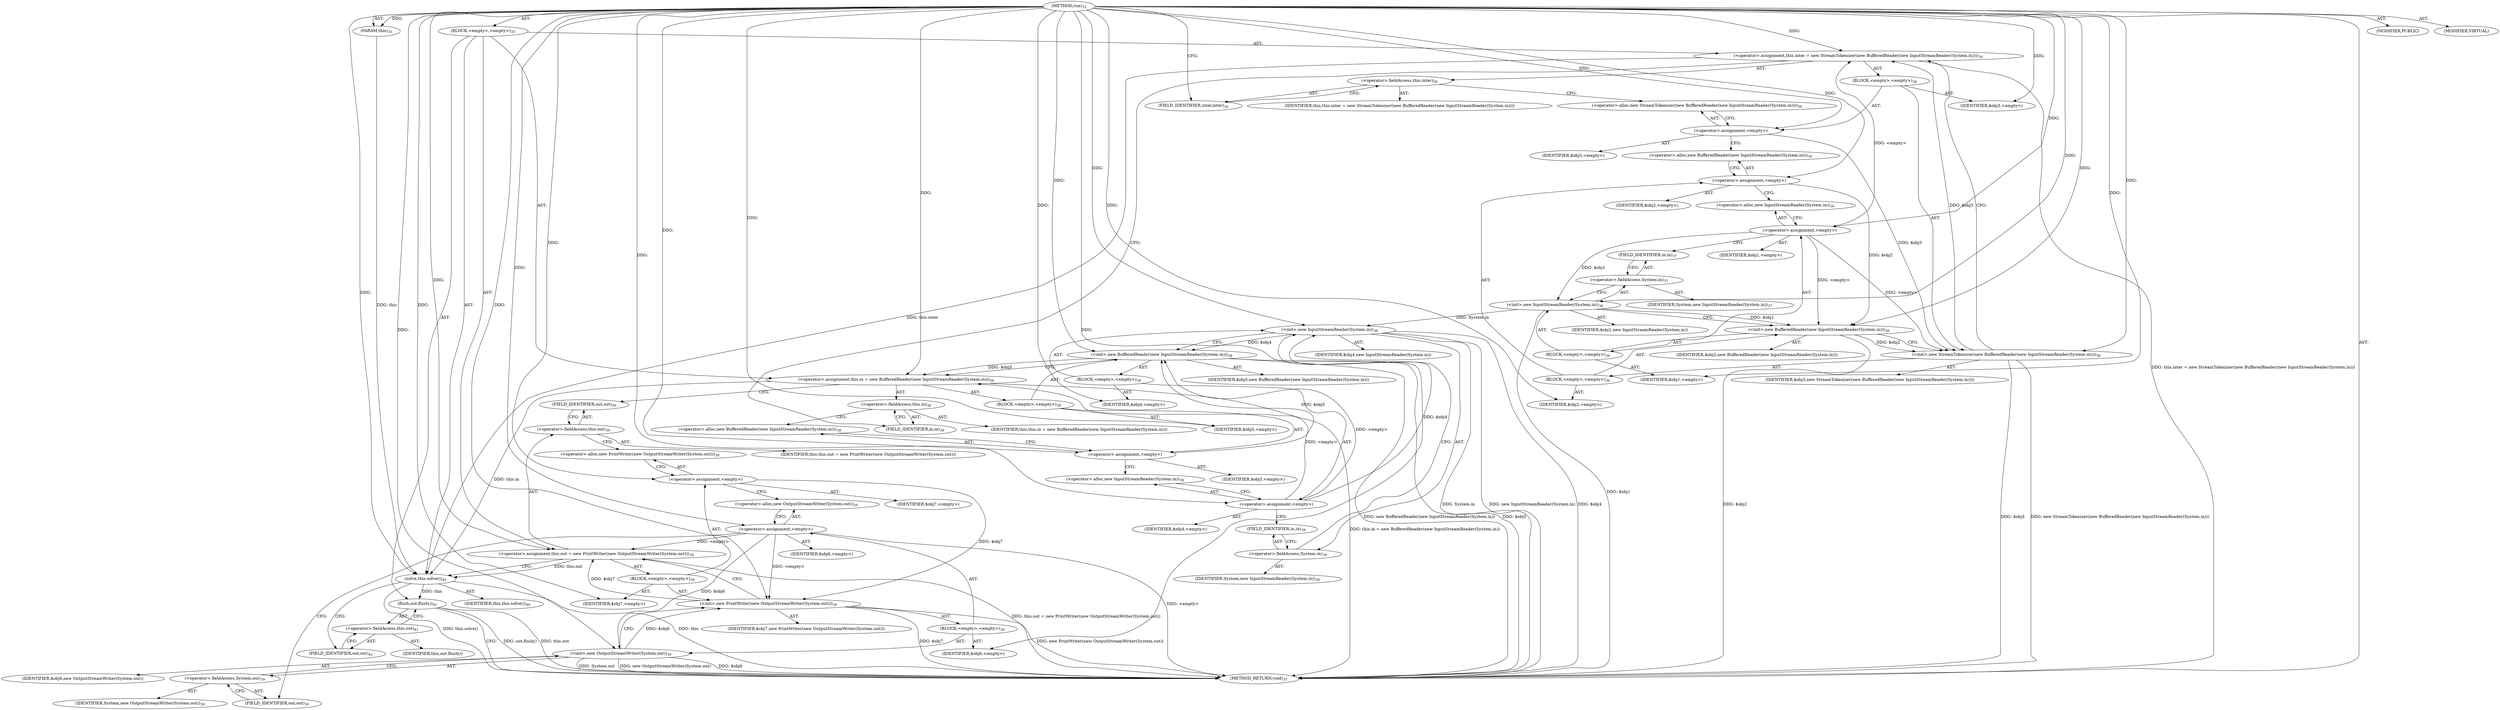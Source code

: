 digraph "run" {  
"139" [label = <(METHOD,run)<SUB>35</SUB>> ]
"7" [label = <(PARAM,this)<SUB>35</SUB>> ]
"140" [label = <(BLOCK,&lt;empty&gt;,&lt;empty&gt;)<SUB>35</SUB>> ]
"141" [label = <(&lt;operator&gt;.assignment,this.inter = new StreamTokenizer(new BufferedReader(new InputStreamReader(System.in))))<SUB>36</SUB>> ]
"142" [label = <(&lt;operator&gt;.fieldAccess,this.inter)<SUB>36</SUB>> ]
"143" [label = <(IDENTIFIER,this,this.inter = new StreamTokenizer(new BufferedReader(new InputStreamReader(System.in))))> ]
"144" [label = <(FIELD_IDENTIFIER,inter,inter)<SUB>36</SUB>> ]
"145" [label = <(BLOCK,&lt;empty&gt;,&lt;empty&gt;)<SUB>36</SUB>> ]
"146" [label = <(&lt;operator&gt;.assignment,&lt;empty&gt;)> ]
"147" [label = <(IDENTIFIER,$obj3,&lt;empty&gt;)> ]
"148" [label = <(&lt;operator&gt;.alloc,new StreamTokenizer(new BufferedReader(new InputStreamReader(System.in))))<SUB>36</SUB>> ]
"149" [label = <(&lt;init&gt;,new StreamTokenizer(new BufferedReader(new InputStreamReader(System.in))))<SUB>36</SUB>> ]
"150" [label = <(IDENTIFIER,$obj3,new StreamTokenizer(new BufferedReader(new InputStreamReader(System.in))))> ]
"151" [label = <(BLOCK,&lt;empty&gt;,&lt;empty&gt;)<SUB>36</SUB>> ]
"152" [label = <(&lt;operator&gt;.assignment,&lt;empty&gt;)> ]
"153" [label = <(IDENTIFIER,$obj2,&lt;empty&gt;)> ]
"154" [label = <(&lt;operator&gt;.alloc,new BufferedReader(new InputStreamReader(System.in)))<SUB>36</SUB>> ]
"155" [label = <(&lt;init&gt;,new BufferedReader(new InputStreamReader(System.in)))<SUB>36</SUB>> ]
"156" [label = <(IDENTIFIER,$obj2,new BufferedReader(new InputStreamReader(System.in)))> ]
"157" [label = <(BLOCK,&lt;empty&gt;,&lt;empty&gt;)<SUB>36</SUB>> ]
"158" [label = <(&lt;operator&gt;.assignment,&lt;empty&gt;)> ]
"159" [label = <(IDENTIFIER,$obj1,&lt;empty&gt;)> ]
"160" [label = <(&lt;operator&gt;.alloc,new InputStreamReader(System.in))<SUB>36</SUB>> ]
"161" [label = <(&lt;init&gt;,new InputStreamReader(System.in))<SUB>36</SUB>> ]
"162" [label = <(IDENTIFIER,$obj1,new InputStreamReader(System.in))> ]
"163" [label = <(&lt;operator&gt;.fieldAccess,System.in)<SUB>37</SUB>> ]
"164" [label = <(IDENTIFIER,System,new InputStreamReader(System.in))<SUB>37</SUB>> ]
"165" [label = <(FIELD_IDENTIFIER,in,in)<SUB>37</SUB>> ]
"166" [label = <(IDENTIFIER,$obj1,&lt;empty&gt;)> ]
"167" [label = <(IDENTIFIER,$obj2,&lt;empty&gt;)> ]
"168" [label = <(IDENTIFIER,$obj3,&lt;empty&gt;)> ]
"169" [label = <(&lt;operator&gt;.assignment,this.in = new BufferedReader(new InputStreamReader(System.in)))<SUB>38</SUB>> ]
"170" [label = <(&lt;operator&gt;.fieldAccess,this.in)<SUB>38</SUB>> ]
"171" [label = <(IDENTIFIER,this,this.in = new BufferedReader(new InputStreamReader(System.in)))> ]
"172" [label = <(FIELD_IDENTIFIER,in,in)<SUB>38</SUB>> ]
"173" [label = <(BLOCK,&lt;empty&gt;,&lt;empty&gt;)<SUB>38</SUB>> ]
"174" [label = <(&lt;operator&gt;.assignment,&lt;empty&gt;)> ]
"175" [label = <(IDENTIFIER,$obj5,&lt;empty&gt;)> ]
"176" [label = <(&lt;operator&gt;.alloc,new BufferedReader(new InputStreamReader(System.in)))<SUB>38</SUB>> ]
"177" [label = <(&lt;init&gt;,new BufferedReader(new InputStreamReader(System.in)))<SUB>38</SUB>> ]
"178" [label = <(IDENTIFIER,$obj5,new BufferedReader(new InputStreamReader(System.in)))> ]
"179" [label = <(BLOCK,&lt;empty&gt;,&lt;empty&gt;)<SUB>38</SUB>> ]
"180" [label = <(&lt;operator&gt;.assignment,&lt;empty&gt;)> ]
"181" [label = <(IDENTIFIER,$obj4,&lt;empty&gt;)> ]
"182" [label = <(&lt;operator&gt;.alloc,new InputStreamReader(System.in))<SUB>38</SUB>> ]
"183" [label = <(&lt;init&gt;,new InputStreamReader(System.in))<SUB>38</SUB>> ]
"184" [label = <(IDENTIFIER,$obj4,new InputStreamReader(System.in))> ]
"185" [label = <(&lt;operator&gt;.fieldAccess,System.in)<SUB>38</SUB>> ]
"186" [label = <(IDENTIFIER,System,new InputStreamReader(System.in))<SUB>38</SUB>> ]
"187" [label = <(FIELD_IDENTIFIER,in,in)<SUB>38</SUB>> ]
"188" [label = <(IDENTIFIER,$obj4,&lt;empty&gt;)> ]
"189" [label = <(IDENTIFIER,$obj5,&lt;empty&gt;)> ]
"190" [label = <(&lt;operator&gt;.assignment,this.out = new PrintWriter(new OutputStreamWriter(System.out)))<SUB>39</SUB>> ]
"191" [label = <(&lt;operator&gt;.fieldAccess,this.out)<SUB>39</SUB>> ]
"192" [label = <(IDENTIFIER,this,this.out = new PrintWriter(new OutputStreamWriter(System.out)))> ]
"193" [label = <(FIELD_IDENTIFIER,out,out)<SUB>39</SUB>> ]
"194" [label = <(BLOCK,&lt;empty&gt;,&lt;empty&gt;)<SUB>39</SUB>> ]
"195" [label = <(&lt;operator&gt;.assignment,&lt;empty&gt;)> ]
"196" [label = <(IDENTIFIER,$obj7,&lt;empty&gt;)> ]
"197" [label = <(&lt;operator&gt;.alloc,new PrintWriter(new OutputStreamWriter(System.out)))<SUB>39</SUB>> ]
"198" [label = <(&lt;init&gt;,new PrintWriter(new OutputStreamWriter(System.out)))<SUB>39</SUB>> ]
"199" [label = <(IDENTIFIER,$obj7,new PrintWriter(new OutputStreamWriter(System.out)))> ]
"200" [label = <(BLOCK,&lt;empty&gt;,&lt;empty&gt;)<SUB>39</SUB>> ]
"201" [label = <(&lt;operator&gt;.assignment,&lt;empty&gt;)> ]
"202" [label = <(IDENTIFIER,$obj6,&lt;empty&gt;)> ]
"203" [label = <(&lt;operator&gt;.alloc,new OutputStreamWriter(System.out))<SUB>39</SUB>> ]
"204" [label = <(&lt;init&gt;,new OutputStreamWriter(System.out))<SUB>39</SUB>> ]
"205" [label = <(IDENTIFIER,$obj6,new OutputStreamWriter(System.out))> ]
"206" [label = <(&lt;operator&gt;.fieldAccess,System.out)<SUB>39</SUB>> ]
"207" [label = <(IDENTIFIER,System,new OutputStreamWriter(System.out))<SUB>39</SUB>> ]
"208" [label = <(FIELD_IDENTIFIER,out,out)<SUB>39</SUB>> ]
"209" [label = <(IDENTIFIER,$obj6,&lt;empty&gt;)> ]
"210" [label = <(IDENTIFIER,$obj7,&lt;empty&gt;)> ]
"211" [label = <(solve,this.solve())<SUB>40</SUB>> ]
"6" [label = <(IDENTIFIER,this,this.solve())<SUB>40</SUB>> ]
"212" [label = <(flush,out.flush())<SUB>41</SUB>> ]
"213" [label = <(&lt;operator&gt;.fieldAccess,this.out)<SUB>41</SUB>> ]
"214" [label = <(IDENTIFIER,this,out.flush())> ]
"215" [label = <(FIELD_IDENTIFIER,out,out)<SUB>41</SUB>> ]
"216" [label = <(MODIFIER,PUBLIC)> ]
"217" [label = <(MODIFIER,VIRTUAL)> ]
"218" [label = <(METHOD_RETURN,void)<SUB>35</SUB>> ]
  "139" -> "7"  [ label = "AST: "] 
  "139" -> "140"  [ label = "AST: "] 
  "139" -> "216"  [ label = "AST: "] 
  "139" -> "217"  [ label = "AST: "] 
  "139" -> "218"  [ label = "AST: "] 
  "140" -> "141"  [ label = "AST: "] 
  "140" -> "169"  [ label = "AST: "] 
  "140" -> "190"  [ label = "AST: "] 
  "140" -> "211"  [ label = "AST: "] 
  "140" -> "212"  [ label = "AST: "] 
  "141" -> "142"  [ label = "AST: "] 
  "141" -> "145"  [ label = "AST: "] 
  "142" -> "143"  [ label = "AST: "] 
  "142" -> "144"  [ label = "AST: "] 
  "145" -> "146"  [ label = "AST: "] 
  "145" -> "149"  [ label = "AST: "] 
  "145" -> "168"  [ label = "AST: "] 
  "146" -> "147"  [ label = "AST: "] 
  "146" -> "148"  [ label = "AST: "] 
  "149" -> "150"  [ label = "AST: "] 
  "149" -> "151"  [ label = "AST: "] 
  "151" -> "152"  [ label = "AST: "] 
  "151" -> "155"  [ label = "AST: "] 
  "151" -> "167"  [ label = "AST: "] 
  "152" -> "153"  [ label = "AST: "] 
  "152" -> "154"  [ label = "AST: "] 
  "155" -> "156"  [ label = "AST: "] 
  "155" -> "157"  [ label = "AST: "] 
  "157" -> "158"  [ label = "AST: "] 
  "157" -> "161"  [ label = "AST: "] 
  "157" -> "166"  [ label = "AST: "] 
  "158" -> "159"  [ label = "AST: "] 
  "158" -> "160"  [ label = "AST: "] 
  "161" -> "162"  [ label = "AST: "] 
  "161" -> "163"  [ label = "AST: "] 
  "163" -> "164"  [ label = "AST: "] 
  "163" -> "165"  [ label = "AST: "] 
  "169" -> "170"  [ label = "AST: "] 
  "169" -> "173"  [ label = "AST: "] 
  "170" -> "171"  [ label = "AST: "] 
  "170" -> "172"  [ label = "AST: "] 
  "173" -> "174"  [ label = "AST: "] 
  "173" -> "177"  [ label = "AST: "] 
  "173" -> "189"  [ label = "AST: "] 
  "174" -> "175"  [ label = "AST: "] 
  "174" -> "176"  [ label = "AST: "] 
  "177" -> "178"  [ label = "AST: "] 
  "177" -> "179"  [ label = "AST: "] 
  "179" -> "180"  [ label = "AST: "] 
  "179" -> "183"  [ label = "AST: "] 
  "179" -> "188"  [ label = "AST: "] 
  "180" -> "181"  [ label = "AST: "] 
  "180" -> "182"  [ label = "AST: "] 
  "183" -> "184"  [ label = "AST: "] 
  "183" -> "185"  [ label = "AST: "] 
  "185" -> "186"  [ label = "AST: "] 
  "185" -> "187"  [ label = "AST: "] 
  "190" -> "191"  [ label = "AST: "] 
  "190" -> "194"  [ label = "AST: "] 
  "191" -> "192"  [ label = "AST: "] 
  "191" -> "193"  [ label = "AST: "] 
  "194" -> "195"  [ label = "AST: "] 
  "194" -> "198"  [ label = "AST: "] 
  "194" -> "210"  [ label = "AST: "] 
  "195" -> "196"  [ label = "AST: "] 
  "195" -> "197"  [ label = "AST: "] 
  "198" -> "199"  [ label = "AST: "] 
  "198" -> "200"  [ label = "AST: "] 
  "200" -> "201"  [ label = "AST: "] 
  "200" -> "204"  [ label = "AST: "] 
  "200" -> "209"  [ label = "AST: "] 
  "201" -> "202"  [ label = "AST: "] 
  "201" -> "203"  [ label = "AST: "] 
  "204" -> "205"  [ label = "AST: "] 
  "204" -> "206"  [ label = "AST: "] 
  "206" -> "207"  [ label = "AST: "] 
  "206" -> "208"  [ label = "AST: "] 
  "211" -> "6"  [ label = "AST: "] 
  "212" -> "213"  [ label = "AST: "] 
  "213" -> "214"  [ label = "AST: "] 
  "213" -> "215"  [ label = "AST: "] 
  "141" -> "172"  [ label = "CFG: "] 
  "169" -> "193"  [ label = "CFG: "] 
  "190" -> "211"  [ label = "CFG: "] 
  "211" -> "215"  [ label = "CFG: "] 
  "212" -> "218"  [ label = "CFG: "] 
  "142" -> "148"  [ label = "CFG: "] 
  "170" -> "176"  [ label = "CFG: "] 
  "191" -> "197"  [ label = "CFG: "] 
  "213" -> "212"  [ label = "CFG: "] 
  "144" -> "142"  [ label = "CFG: "] 
  "146" -> "154"  [ label = "CFG: "] 
  "149" -> "141"  [ label = "CFG: "] 
  "172" -> "170"  [ label = "CFG: "] 
  "174" -> "182"  [ label = "CFG: "] 
  "177" -> "169"  [ label = "CFG: "] 
  "193" -> "191"  [ label = "CFG: "] 
  "195" -> "203"  [ label = "CFG: "] 
  "198" -> "190"  [ label = "CFG: "] 
  "215" -> "213"  [ label = "CFG: "] 
  "148" -> "146"  [ label = "CFG: "] 
  "176" -> "174"  [ label = "CFG: "] 
  "197" -> "195"  [ label = "CFG: "] 
  "152" -> "160"  [ label = "CFG: "] 
  "155" -> "149"  [ label = "CFG: "] 
  "180" -> "187"  [ label = "CFG: "] 
  "183" -> "177"  [ label = "CFG: "] 
  "201" -> "208"  [ label = "CFG: "] 
  "204" -> "198"  [ label = "CFG: "] 
  "154" -> "152"  [ label = "CFG: "] 
  "182" -> "180"  [ label = "CFG: "] 
  "185" -> "183"  [ label = "CFG: "] 
  "203" -> "201"  [ label = "CFG: "] 
  "206" -> "204"  [ label = "CFG: "] 
  "158" -> "165"  [ label = "CFG: "] 
  "161" -> "155"  [ label = "CFG: "] 
  "187" -> "185"  [ label = "CFG: "] 
  "208" -> "206"  [ label = "CFG: "] 
  "160" -> "158"  [ label = "CFG: "] 
  "163" -> "161"  [ label = "CFG: "] 
  "165" -> "163"  [ label = "CFG: "] 
  "139" -> "144"  [ label = "CFG: "] 
  "149" -> "218"  [ label = "DDG: $obj3"] 
  "155" -> "218"  [ label = "DDG: $obj2"] 
  "161" -> "218"  [ label = "DDG: $obj1"] 
  "149" -> "218"  [ label = "DDG: new StreamTokenizer(new BufferedReader(new InputStreamReader(System.in)))"] 
  "141" -> "218"  [ label = "DDG: this.inter = new StreamTokenizer(new BufferedReader(new InputStreamReader(System.in)))"] 
  "177" -> "218"  [ label = "DDG: $obj5"] 
  "183" -> "218"  [ label = "DDG: $obj4"] 
  "183" -> "218"  [ label = "DDG: System.in"] 
  "183" -> "218"  [ label = "DDG: new InputStreamReader(System.in)"] 
  "177" -> "218"  [ label = "DDG: new BufferedReader(new InputStreamReader(System.in))"] 
  "169" -> "218"  [ label = "DDG: this.in = new BufferedReader(new InputStreamReader(System.in))"] 
  "198" -> "218"  [ label = "DDG: $obj7"] 
  "201" -> "218"  [ label = "DDG: &lt;empty&gt;"] 
  "204" -> "218"  [ label = "DDG: $obj6"] 
  "204" -> "218"  [ label = "DDG: System.out"] 
  "204" -> "218"  [ label = "DDG: new OutputStreamWriter(System.out)"] 
  "198" -> "218"  [ label = "DDG: new PrintWriter(new OutputStreamWriter(System.out))"] 
  "190" -> "218"  [ label = "DDG: this.out = new PrintWriter(new OutputStreamWriter(System.out))"] 
  "211" -> "218"  [ label = "DDG: this"] 
  "211" -> "218"  [ label = "DDG: this.solve()"] 
  "212" -> "218"  [ label = "DDG: this.out"] 
  "212" -> "218"  [ label = "DDG: out.flush()"] 
  "139" -> "7"  [ label = "DDG: "] 
  "158" -> "141"  [ label = "DDG: &lt;empty&gt;"] 
  "149" -> "141"  [ label = "DDG: $obj3"] 
  "139" -> "141"  [ label = "DDG: "] 
  "180" -> "169"  [ label = "DDG: &lt;empty&gt;"] 
  "177" -> "169"  [ label = "DDG: $obj5"] 
  "139" -> "169"  [ label = "DDG: "] 
  "201" -> "190"  [ label = "DDG: &lt;empty&gt;"] 
  "198" -> "190"  [ label = "DDG: $obj7"] 
  "139" -> "190"  [ label = "DDG: "] 
  "7" -> "211"  [ label = "DDG: this"] 
  "141" -> "211"  [ label = "DDG: this.inter"] 
  "169" -> "211"  [ label = "DDG: this.in"] 
  "190" -> "211"  [ label = "DDG: this.out"] 
  "139" -> "211"  [ label = "DDG: "] 
  "211" -> "212"  [ label = "DDG: this"] 
  "139" -> "146"  [ label = "DDG: "] 
  "139" -> "168"  [ label = "DDG: "] 
  "139" -> "174"  [ label = "DDG: "] 
  "139" -> "189"  [ label = "DDG: "] 
  "139" -> "195"  [ label = "DDG: "] 
  "139" -> "210"  [ label = "DDG: "] 
  "146" -> "149"  [ label = "DDG: $obj3"] 
  "139" -> "149"  [ label = "DDG: "] 
  "158" -> "149"  [ label = "DDG: &lt;empty&gt;"] 
  "155" -> "149"  [ label = "DDG: $obj2"] 
  "174" -> "177"  [ label = "DDG: $obj5"] 
  "139" -> "177"  [ label = "DDG: "] 
  "180" -> "177"  [ label = "DDG: &lt;empty&gt;"] 
  "183" -> "177"  [ label = "DDG: $obj4"] 
  "195" -> "198"  [ label = "DDG: $obj7"] 
  "139" -> "198"  [ label = "DDG: "] 
  "201" -> "198"  [ label = "DDG: &lt;empty&gt;"] 
  "204" -> "198"  [ label = "DDG: $obj6"] 
  "139" -> "152"  [ label = "DDG: "] 
  "139" -> "167"  [ label = "DDG: "] 
  "139" -> "180"  [ label = "DDG: "] 
  "139" -> "188"  [ label = "DDG: "] 
  "139" -> "201"  [ label = "DDG: "] 
  "139" -> "209"  [ label = "DDG: "] 
  "152" -> "155"  [ label = "DDG: $obj2"] 
  "139" -> "155"  [ label = "DDG: "] 
  "158" -> "155"  [ label = "DDG: &lt;empty&gt;"] 
  "161" -> "155"  [ label = "DDG: $obj1"] 
  "180" -> "183"  [ label = "DDG: $obj4"] 
  "139" -> "183"  [ label = "DDG: "] 
  "161" -> "183"  [ label = "DDG: System.in"] 
  "201" -> "204"  [ label = "DDG: $obj6"] 
  "139" -> "204"  [ label = "DDG: "] 
  "139" -> "158"  [ label = "DDG: "] 
  "139" -> "166"  [ label = "DDG: "] 
  "158" -> "161"  [ label = "DDG: $obj1"] 
  "139" -> "161"  [ label = "DDG: "] 
}
